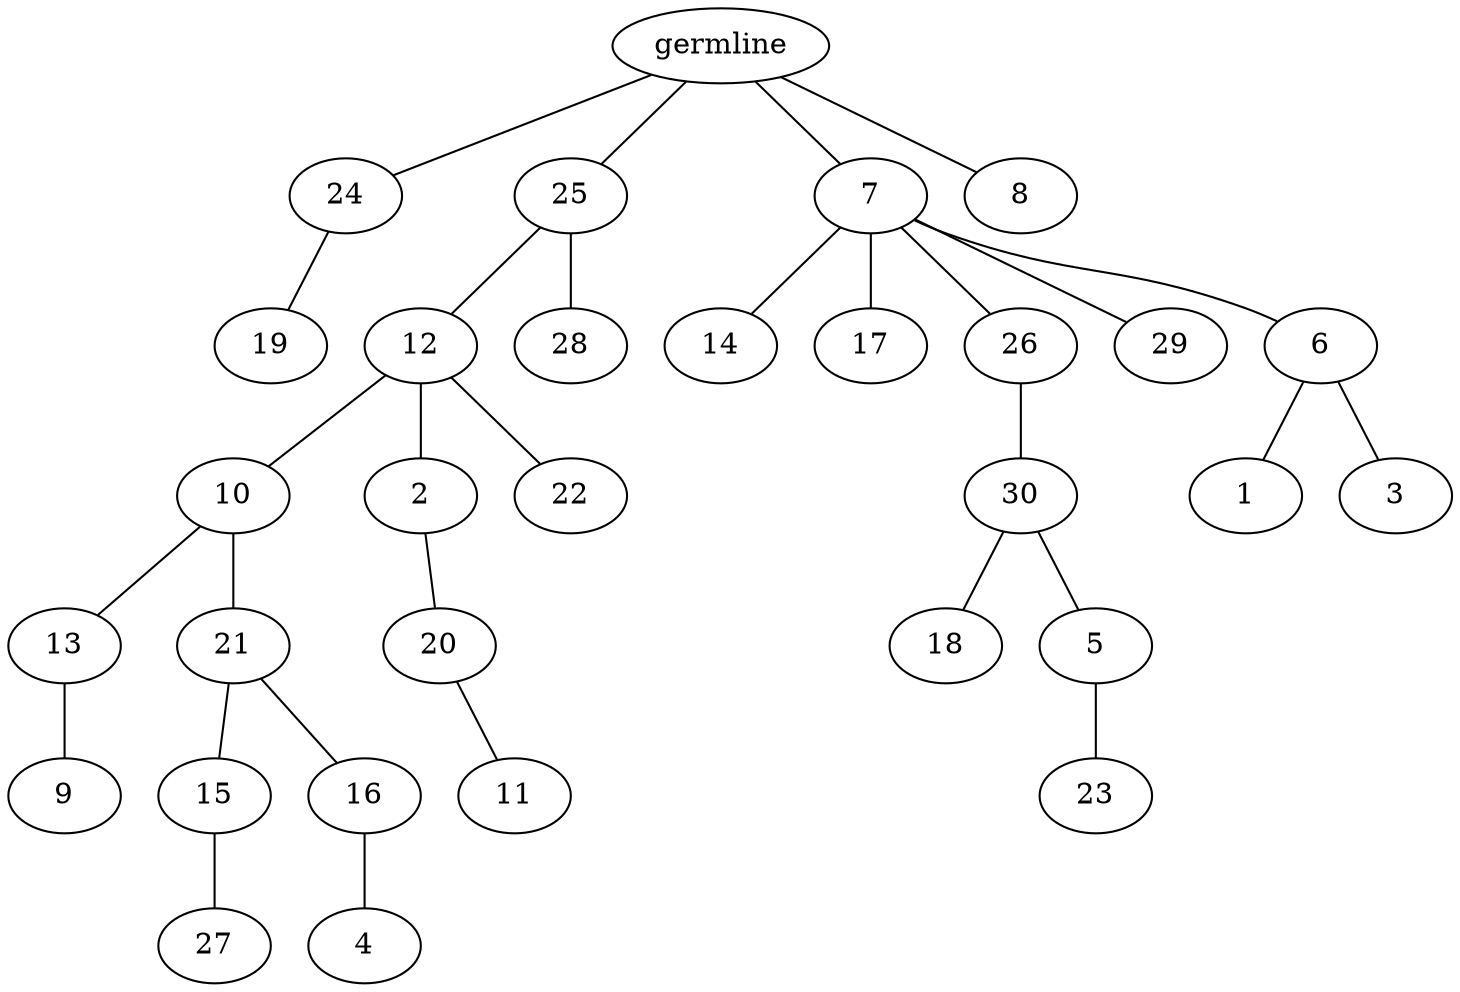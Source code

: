 graph tree {
    "139800280440736" [label="germline"];
    "139800274479136" [label="24"];
    "139800274479712" [label="19"];
    "139800274479088" [label="25"];
    "139800274477696" [label="12"];
    "139800274478944" [label="10"];
    "139800274480816" [label="13"];
    "139800280442000" [label="9"];
    "139800274477216" [label="21"];
    "139800280443056" [label="15"];
    "139800280441472" [label="27"];
    "139800280442192" [label="16"];
    "139800280441856" [label="4"];
    "139800274481008" [label="2"];
    "139800280441136" [label="20"];
    "139800280437568" [label="11"];
    "139800280441040" [label="22"];
    "139800274479424" [label="28"];
    "139800274480000" [label="7"];
    "139800280443584" [label="14"];
    "139800280441904" [label="17"];
    "139800280441376" [label="26"];
    "139800280443200" [label="30"];
    "139800280443680" [label="18"];
    "139800280443104" [label="5"];
    "139800280443488" [label="23"];
    "139800280441520" [label="29"];
    "139800280443968" [label="6"];
    "139800280496064" [label="1"];
    "139800280497552" [label="3"];
    "139800274479760" [label="8"];
    "139800280440736" -- "139800274479136";
    "139800280440736" -- "139800274479088";
    "139800280440736" -- "139800274480000";
    "139800280440736" -- "139800274479760";
    "139800274479136" -- "139800274479712";
    "139800274479088" -- "139800274477696";
    "139800274479088" -- "139800274479424";
    "139800274477696" -- "139800274478944";
    "139800274477696" -- "139800274481008";
    "139800274477696" -- "139800280441040";
    "139800274478944" -- "139800274480816";
    "139800274478944" -- "139800274477216";
    "139800274480816" -- "139800280442000";
    "139800274477216" -- "139800280443056";
    "139800274477216" -- "139800280442192";
    "139800280443056" -- "139800280441472";
    "139800280442192" -- "139800280441856";
    "139800274481008" -- "139800280441136";
    "139800280441136" -- "139800280437568";
    "139800274480000" -- "139800280443584";
    "139800274480000" -- "139800280441904";
    "139800274480000" -- "139800280441376";
    "139800274480000" -- "139800280441520";
    "139800274480000" -- "139800280443968";
    "139800280441376" -- "139800280443200";
    "139800280443200" -- "139800280443680";
    "139800280443200" -- "139800280443104";
    "139800280443104" -- "139800280443488";
    "139800280443968" -- "139800280496064";
    "139800280443968" -- "139800280497552";
}
